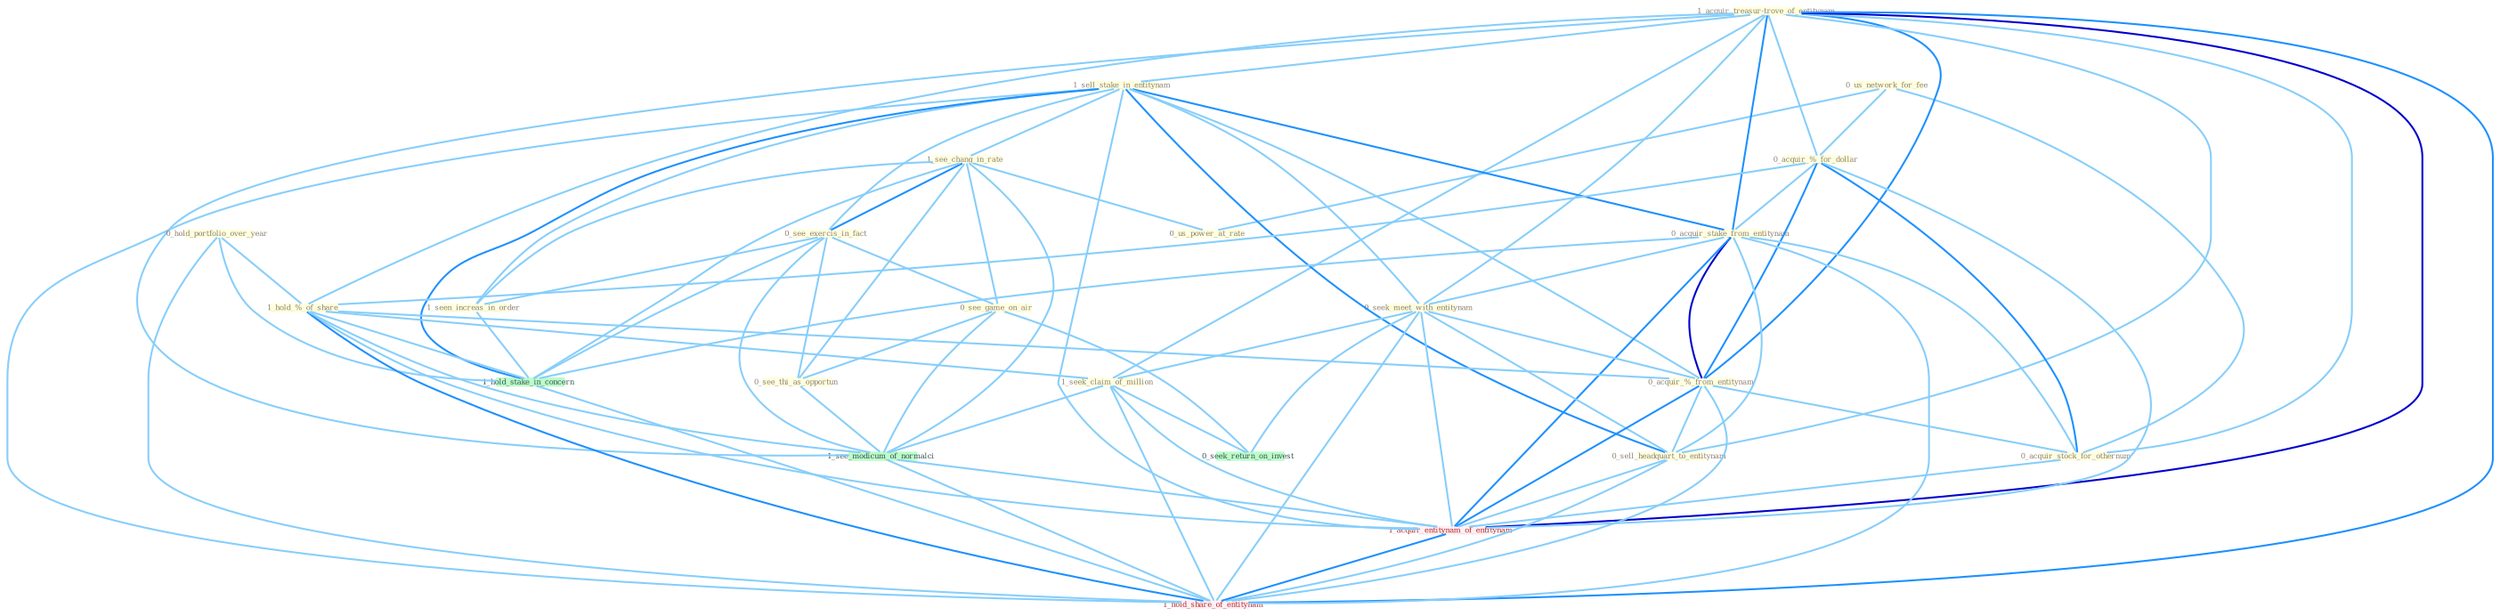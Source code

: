 Graph G{ 
    node
    [shape=polygon,style=filled,width=.5,height=.06,color="#BDFCC9",fixedsize=true,fontsize=4,
    fontcolor="#2f4f4f"];
    {node
    [color="#ffffe0", fontcolor="#8b7d6b"] "0_us_network_for_fee " "1_acquir_treasur-trove_of_entitynam " "1_sell_stake_in_entitynam " "1_see_chang_in_rate " "0_hold_portfolio_over_year " "0_acquir_%_for_dollar " "0_see_exercis_in_fact " "0_see_game_on_air " "0_acquir_stake_from_entitynam " "0_see_thi_as_opportun " "0_us_power_at_rate " "1_seen_increas_in_order " "0_seek_meet_with_entitynam " "1_hold_%_of_share " "0_acquir_%_from_entitynam " "0_acquir_stock_for_othernum " "0_sell_headquart_to_entitynam " "1_seek_claim_of_million "}
{node [color="#fff0f5", fontcolor="#b22222"] "1_acquir_entitynam_of_entitynam " "1_hold_share_of_entitynam "}
edge [color="#B0E2FF"];

	"0_us_network_for_fee " -- "0_acquir_%_for_dollar " [w="1", color="#87cefa" ];
	"0_us_network_for_fee " -- "0_us_power_at_rate " [w="1", color="#87cefa" ];
	"0_us_network_for_fee " -- "0_acquir_stock_for_othernum " [w="1", color="#87cefa" ];
	"1_acquir_treasur-trove_of_entitynam " -- "1_sell_stake_in_entitynam " [w="1", color="#87cefa" ];
	"1_acquir_treasur-trove_of_entitynam " -- "0_acquir_%_for_dollar " [w="1", color="#87cefa" ];
	"1_acquir_treasur-trove_of_entitynam " -- "0_acquir_stake_from_entitynam " [w="2", color="#1e90ff" , len=0.8];
	"1_acquir_treasur-trove_of_entitynam " -- "0_seek_meet_with_entitynam " [w="1", color="#87cefa" ];
	"1_acquir_treasur-trove_of_entitynam " -- "1_hold_%_of_share " [w="1", color="#87cefa" ];
	"1_acquir_treasur-trove_of_entitynam " -- "0_acquir_%_from_entitynam " [w="2", color="#1e90ff" , len=0.8];
	"1_acquir_treasur-trove_of_entitynam " -- "0_acquir_stock_for_othernum " [w="1", color="#87cefa" ];
	"1_acquir_treasur-trove_of_entitynam " -- "0_sell_headquart_to_entitynam " [w="1", color="#87cefa" ];
	"1_acquir_treasur-trove_of_entitynam " -- "1_seek_claim_of_million " [w="1", color="#87cefa" ];
	"1_acquir_treasur-trove_of_entitynam " -- "1_see_modicum_of_normalci " [w="1", color="#87cefa" ];
	"1_acquir_treasur-trove_of_entitynam " -- "1_acquir_entitynam_of_entitynam " [w="3", color="#0000cd" , len=0.6];
	"1_acquir_treasur-trove_of_entitynam " -- "1_hold_share_of_entitynam " [w="2", color="#1e90ff" , len=0.8];
	"1_sell_stake_in_entitynam " -- "1_see_chang_in_rate " [w="1", color="#87cefa" ];
	"1_sell_stake_in_entitynam " -- "0_see_exercis_in_fact " [w="1", color="#87cefa" ];
	"1_sell_stake_in_entitynam " -- "0_acquir_stake_from_entitynam " [w="2", color="#1e90ff" , len=0.8];
	"1_sell_stake_in_entitynam " -- "1_seen_increas_in_order " [w="1", color="#87cefa" ];
	"1_sell_stake_in_entitynam " -- "0_seek_meet_with_entitynam " [w="1", color="#87cefa" ];
	"1_sell_stake_in_entitynam " -- "0_acquir_%_from_entitynam " [w="1", color="#87cefa" ];
	"1_sell_stake_in_entitynam " -- "0_sell_headquart_to_entitynam " [w="2", color="#1e90ff" , len=0.8];
	"1_sell_stake_in_entitynam " -- "1_hold_stake_in_concern " [w="2", color="#1e90ff" , len=0.8];
	"1_sell_stake_in_entitynam " -- "1_acquir_entitynam_of_entitynam " [w="1", color="#87cefa" ];
	"1_sell_stake_in_entitynam " -- "1_hold_share_of_entitynam " [w="1", color="#87cefa" ];
	"1_see_chang_in_rate " -- "0_see_exercis_in_fact " [w="2", color="#1e90ff" , len=0.8];
	"1_see_chang_in_rate " -- "0_see_game_on_air " [w="1", color="#87cefa" ];
	"1_see_chang_in_rate " -- "0_see_thi_as_opportun " [w="1", color="#87cefa" ];
	"1_see_chang_in_rate " -- "0_us_power_at_rate " [w="1", color="#87cefa" ];
	"1_see_chang_in_rate " -- "1_seen_increas_in_order " [w="1", color="#87cefa" ];
	"1_see_chang_in_rate " -- "1_hold_stake_in_concern " [w="1", color="#87cefa" ];
	"1_see_chang_in_rate " -- "1_see_modicum_of_normalci " [w="1", color="#87cefa" ];
	"0_hold_portfolio_over_year " -- "1_hold_%_of_share " [w="1", color="#87cefa" ];
	"0_hold_portfolio_over_year " -- "1_hold_stake_in_concern " [w="1", color="#87cefa" ];
	"0_hold_portfolio_over_year " -- "1_hold_share_of_entitynam " [w="1", color="#87cefa" ];
	"0_acquir_%_for_dollar " -- "0_acquir_stake_from_entitynam " [w="1", color="#87cefa" ];
	"0_acquir_%_for_dollar " -- "1_hold_%_of_share " [w="1", color="#87cefa" ];
	"0_acquir_%_for_dollar " -- "0_acquir_%_from_entitynam " [w="2", color="#1e90ff" , len=0.8];
	"0_acquir_%_for_dollar " -- "0_acquir_stock_for_othernum " [w="2", color="#1e90ff" , len=0.8];
	"0_acquir_%_for_dollar " -- "1_acquir_entitynam_of_entitynam " [w="1", color="#87cefa" ];
	"0_see_exercis_in_fact " -- "0_see_game_on_air " [w="1", color="#87cefa" ];
	"0_see_exercis_in_fact " -- "0_see_thi_as_opportun " [w="1", color="#87cefa" ];
	"0_see_exercis_in_fact " -- "1_seen_increas_in_order " [w="1", color="#87cefa" ];
	"0_see_exercis_in_fact " -- "1_hold_stake_in_concern " [w="1", color="#87cefa" ];
	"0_see_exercis_in_fact " -- "1_see_modicum_of_normalci " [w="1", color="#87cefa" ];
	"0_see_game_on_air " -- "0_see_thi_as_opportun " [w="1", color="#87cefa" ];
	"0_see_game_on_air " -- "0_seek_return_on_invest " [w="1", color="#87cefa" ];
	"0_see_game_on_air " -- "1_see_modicum_of_normalci " [w="1", color="#87cefa" ];
	"0_acquir_stake_from_entitynam " -- "0_seek_meet_with_entitynam " [w="1", color="#87cefa" ];
	"0_acquir_stake_from_entitynam " -- "0_acquir_%_from_entitynam " [w="3", color="#0000cd" , len=0.6];
	"0_acquir_stake_from_entitynam " -- "0_acquir_stock_for_othernum " [w="1", color="#87cefa" ];
	"0_acquir_stake_from_entitynam " -- "0_sell_headquart_to_entitynam " [w="1", color="#87cefa" ];
	"0_acquir_stake_from_entitynam " -- "1_hold_stake_in_concern " [w="1", color="#87cefa" ];
	"0_acquir_stake_from_entitynam " -- "1_acquir_entitynam_of_entitynam " [w="2", color="#1e90ff" , len=0.8];
	"0_acquir_stake_from_entitynam " -- "1_hold_share_of_entitynam " [w="1", color="#87cefa" ];
	"0_see_thi_as_opportun " -- "1_see_modicum_of_normalci " [w="1", color="#87cefa" ];
	"1_seen_increas_in_order " -- "1_hold_stake_in_concern " [w="1", color="#87cefa" ];
	"0_seek_meet_with_entitynam " -- "0_acquir_%_from_entitynam " [w="1", color="#87cefa" ];
	"0_seek_meet_with_entitynam " -- "0_sell_headquart_to_entitynam " [w="1", color="#87cefa" ];
	"0_seek_meet_with_entitynam " -- "1_seek_claim_of_million " [w="1", color="#87cefa" ];
	"0_seek_meet_with_entitynam " -- "0_seek_return_on_invest " [w="1", color="#87cefa" ];
	"0_seek_meet_with_entitynam " -- "1_acquir_entitynam_of_entitynam " [w="1", color="#87cefa" ];
	"0_seek_meet_with_entitynam " -- "1_hold_share_of_entitynam " [w="1", color="#87cefa" ];
	"1_hold_%_of_share " -- "0_acquir_%_from_entitynam " [w="1", color="#87cefa" ];
	"1_hold_%_of_share " -- "1_seek_claim_of_million " [w="1", color="#87cefa" ];
	"1_hold_%_of_share " -- "1_hold_stake_in_concern " [w="1", color="#87cefa" ];
	"1_hold_%_of_share " -- "1_see_modicum_of_normalci " [w="1", color="#87cefa" ];
	"1_hold_%_of_share " -- "1_acquir_entitynam_of_entitynam " [w="1", color="#87cefa" ];
	"1_hold_%_of_share " -- "1_hold_share_of_entitynam " [w="2", color="#1e90ff" , len=0.8];
	"0_acquir_%_from_entitynam " -- "0_acquir_stock_for_othernum " [w="1", color="#87cefa" ];
	"0_acquir_%_from_entitynam " -- "0_sell_headquart_to_entitynam " [w="1", color="#87cefa" ];
	"0_acquir_%_from_entitynam " -- "1_acquir_entitynam_of_entitynam " [w="2", color="#1e90ff" , len=0.8];
	"0_acquir_%_from_entitynam " -- "1_hold_share_of_entitynam " [w="1", color="#87cefa" ];
	"0_acquir_stock_for_othernum " -- "1_acquir_entitynam_of_entitynam " [w="1", color="#87cefa" ];
	"0_sell_headquart_to_entitynam " -- "1_acquir_entitynam_of_entitynam " [w="1", color="#87cefa" ];
	"0_sell_headquart_to_entitynam " -- "1_hold_share_of_entitynam " [w="1", color="#87cefa" ];
	"1_seek_claim_of_million " -- "0_seek_return_on_invest " [w="1", color="#87cefa" ];
	"1_seek_claim_of_million " -- "1_see_modicum_of_normalci " [w="1", color="#87cefa" ];
	"1_seek_claim_of_million " -- "1_acquir_entitynam_of_entitynam " [w="1", color="#87cefa" ];
	"1_seek_claim_of_million " -- "1_hold_share_of_entitynam " [w="1", color="#87cefa" ];
	"1_hold_stake_in_concern " -- "1_hold_share_of_entitynam " [w="1", color="#87cefa" ];
	"1_see_modicum_of_normalci " -- "1_acquir_entitynam_of_entitynam " [w="1", color="#87cefa" ];
	"1_see_modicum_of_normalci " -- "1_hold_share_of_entitynam " [w="1", color="#87cefa" ];
	"1_acquir_entitynam_of_entitynam " -- "1_hold_share_of_entitynam " [w="2", color="#1e90ff" , len=0.8];
}